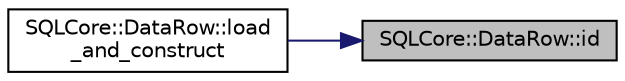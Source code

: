 digraph "SQLCore::DataRow::id"
{
 // LATEX_PDF_SIZE
  edge [fontname="Helvetica",fontsize="10",labelfontname="Helvetica",labelfontsize="10"];
  node [fontname="Helvetica",fontsize="10",shape=record];
  rankdir="RL";
  Node1 [label="SQLCore::DataRow::id",height=0.2,width=0.4,color="black", fillcolor="grey75", style="filled", fontcolor="black",tooltip=" "];
  Node1 -> Node2 [dir="back",color="midnightblue",fontsize="10",style="solid",fontname="Helvetica"];
  Node2 [label="SQLCore::DataRow::load\l_and_construct",height=0.2,width=0.4,color="black", fillcolor="white", style="filled",URL="$class_s_q_l_core_1_1_data_row.html#adfa8bd592c2ea5ed5056b1fb816a82c0",tooltip=" "];
}
